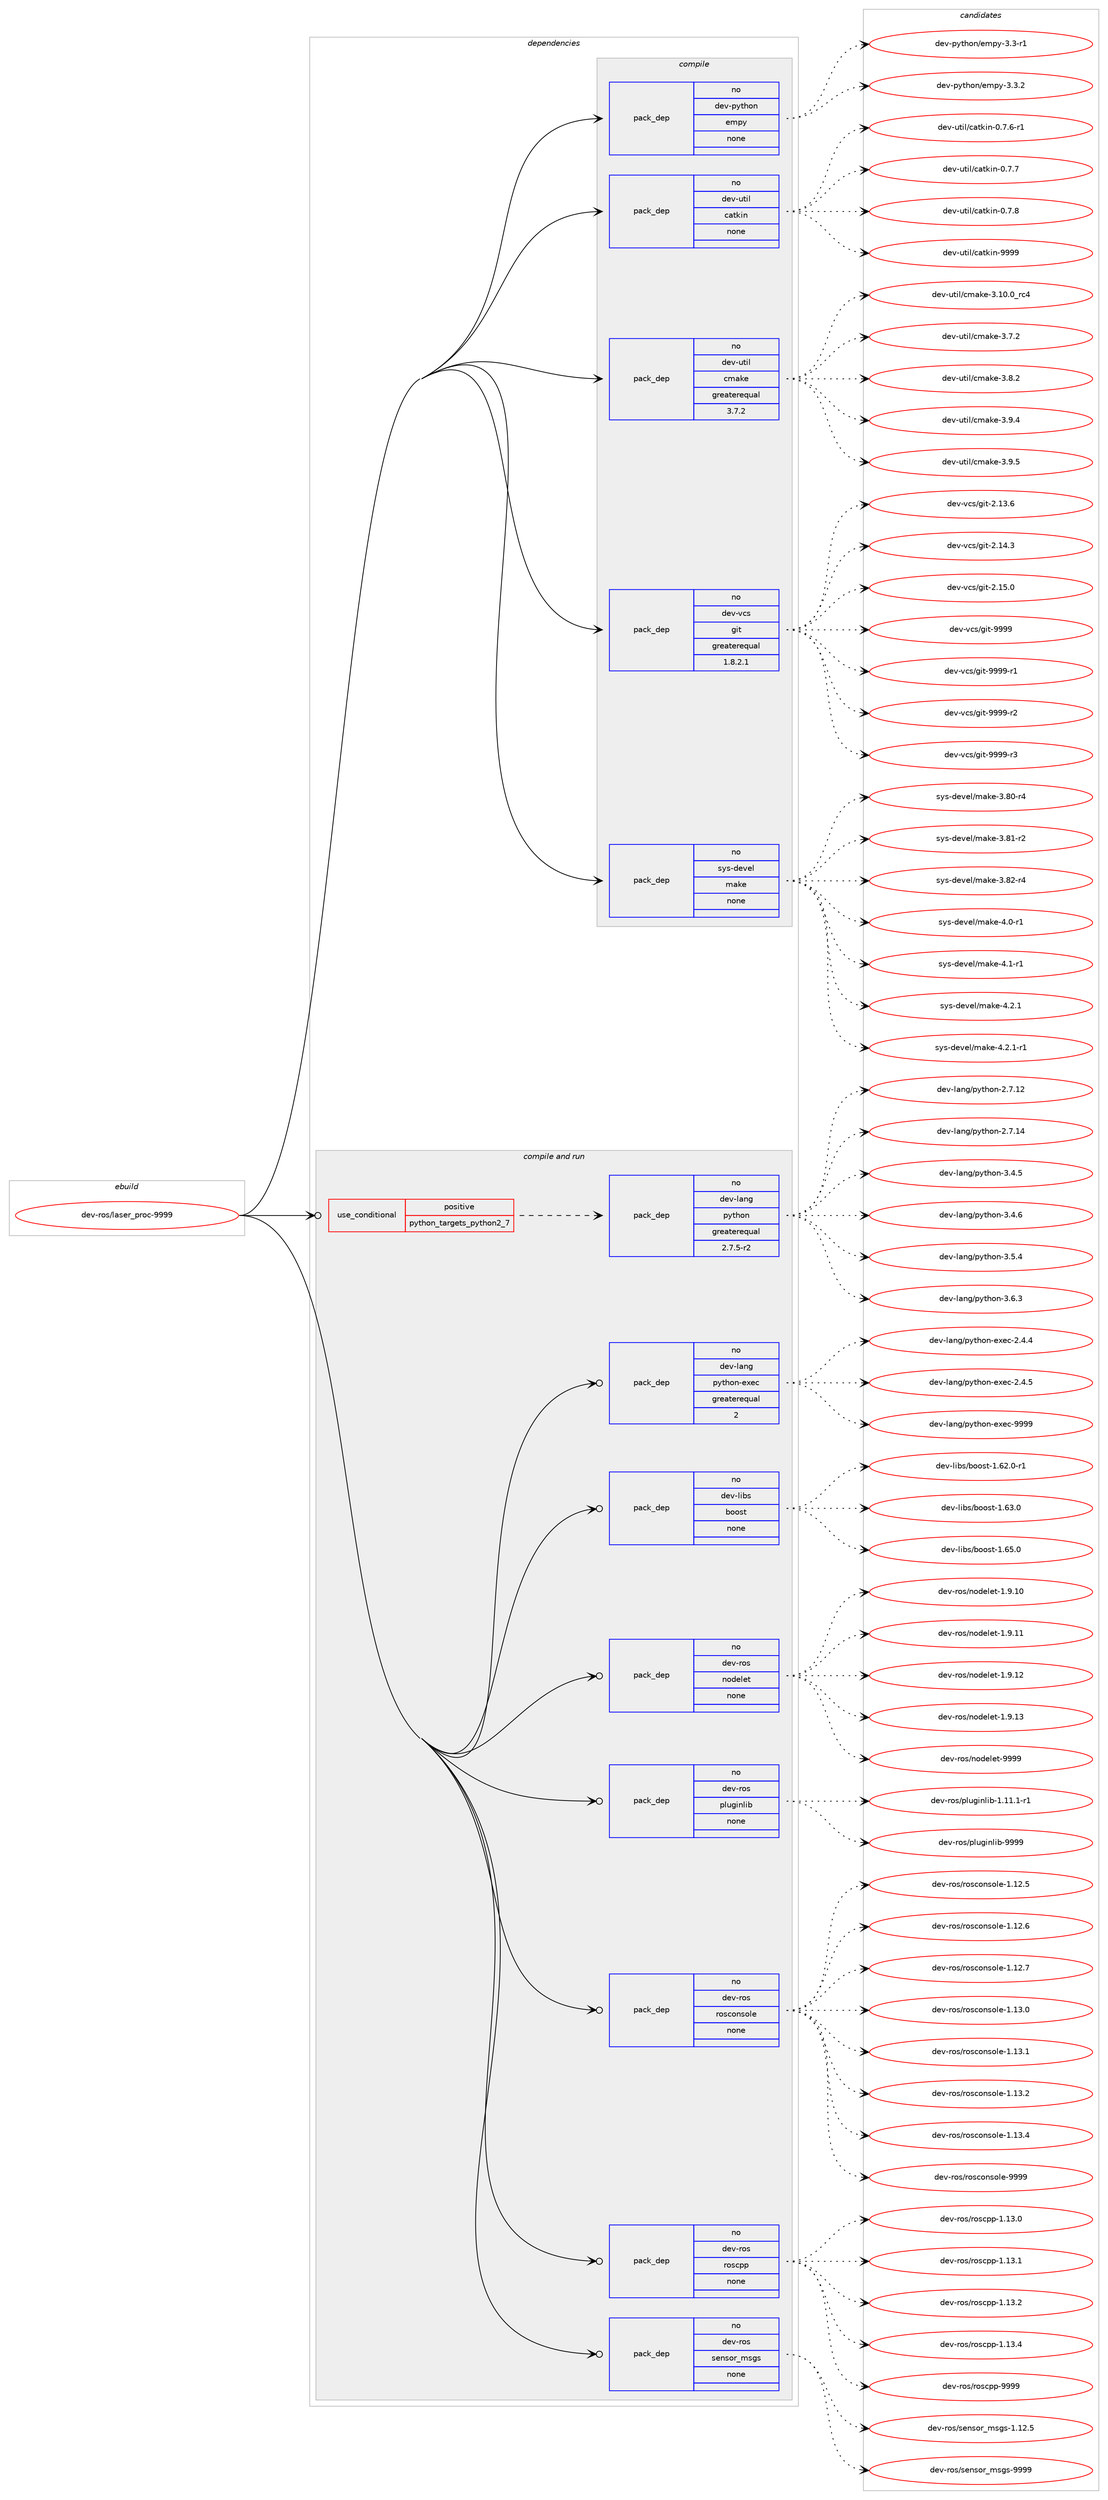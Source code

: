 digraph prolog {

# *************
# Graph options
# *************

newrank=true;
concentrate=true;
compound=true;
graph [rankdir=LR,fontname=Helvetica,fontsize=10,ranksep=1.5];#, ranksep=2.5, nodesep=0.2];
edge  [arrowhead=vee];
node  [fontname=Helvetica,fontsize=10];

# **********
# The ebuild
# **********

subgraph cluster_leftcol {
color=gray;
rank=same;
label=<<i>ebuild</i>>;
id [label="dev-ros/laser_proc-9999", color=red, width=4, href="../dev-ros/laser_proc-9999.svg"];
}

# ****************
# The dependencies
# ****************

subgraph cluster_midcol {
color=gray;
label=<<i>dependencies</i>>;
subgraph cluster_compile {
fillcolor="#eeeeee";
style=filled;
label=<<i>compile</i>>;
subgraph pack154204 {
dependency203878 [label=<<TABLE BORDER="0" CELLBORDER="1" CELLSPACING="0" CELLPADDING="4" WIDTH="220"><TR><TD ROWSPAN="6" CELLPADDING="30">pack_dep</TD></TR><TR><TD WIDTH="110">no</TD></TR><TR><TD>dev-python</TD></TR><TR><TD>empy</TD></TR><TR><TD>none</TD></TR><TR><TD></TD></TR></TABLE>>, shape=none, color=blue];
}
id:e -> dependency203878:w [weight=20,style="solid",arrowhead="vee"];
subgraph pack154205 {
dependency203879 [label=<<TABLE BORDER="0" CELLBORDER="1" CELLSPACING="0" CELLPADDING="4" WIDTH="220"><TR><TD ROWSPAN="6" CELLPADDING="30">pack_dep</TD></TR><TR><TD WIDTH="110">no</TD></TR><TR><TD>dev-util</TD></TR><TR><TD>catkin</TD></TR><TR><TD>none</TD></TR><TR><TD></TD></TR></TABLE>>, shape=none, color=blue];
}
id:e -> dependency203879:w [weight=20,style="solid",arrowhead="vee"];
subgraph pack154206 {
dependency203880 [label=<<TABLE BORDER="0" CELLBORDER="1" CELLSPACING="0" CELLPADDING="4" WIDTH="220"><TR><TD ROWSPAN="6" CELLPADDING="30">pack_dep</TD></TR><TR><TD WIDTH="110">no</TD></TR><TR><TD>dev-util</TD></TR><TR><TD>cmake</TD></TR><TR><TD>greaterequal</TD></TR><TR><TD>3.7.2</TD></TR></TABLE>>, shape=none, color=blue];
}
id:e -> dependency203880:w [weight=20,style="solid",arrowhead="vee"];
subgraph pack154207 {
dependency203881 [label=<<TABLE BORDER="0" CELLBORDER="1" CELLSPACING="0" CELLPADDING="4" WIDTH="220"><TR><TD ROWSPAN="6" CELLPADDING="30">pack_dep</TD></TR><TR><TD WIDTH="110">no</TD></TR><TR><TD>dev-vcs</TD></TR><TR><TD>git</TD></TR><TR><TD>greaterequal</TD></TR><TR><TD>1.8.2.1</TD></TR></TABLE>>, shape=none, color=blue];
}
id:e -> dependency203881:w [weight=20,style="solid",arrowhead="vee"];
subgraph pack154208 {
dependency203882 [label=<<TABLE BORDER="0" CELLBORDER="1" CELLSPACING="0" CELLPADDING="4" WIDTH="220"><TR><TD ROWSPAN="6" CELLPADDING="30">pack_dep</TD></TR><TR><TD WIDTH="110">no</TD></TR><TR><TD>sys-devel</TD></TR><TR><TD>make</TD></TR><TR><TD>none</TD></TR><TR><TD></TD></TR></TABLE>>, shape=none, color=blue];
}
id:e -> dependency203882:w [weight=20,style="solid",arrowhead="vee"];
}
subgraph cluster_compileandrun {
fillcolor="#eeeeee";
style=filled;
label=<<i>compile and run</i>>;
subgraph cond45687 {
dependency203883 [label=<<TABLE BORDER="0" CELLBORDER="1" CELLSPACING="0" CELLPADDING="4"><TR><TD ROWSPAN="3" CELLPADDING="10">use_conditional</TD></TR><TR><TD>positive</TD></TR><TR><TD>python_targets_python2_7</TD></TR></TABLE>>, shape=none, color=red];
subgraph pack154209 {
dependency203884 [label=<<TABLE BORDER="0" CELLBORDER="1" CELLSPACING="0" CELLPADDING="4" WIDTH="220"><TR><TD ROWSPAN="6" CELLPADDING="30">pack_dep</TD></TR><TR><TD WIDTH="110">no</TD></TR><TR><TD>dev-lang</TD></TR><TR><TD>python</TD></TR><TR><TD>greaterequal</TD></TR><TR><TD>2.7.5-r2</TD></TR></TABLE>>, shape=none, color=blue];
}
dependency203883:e -> dependency203884:w [weight=20,style="dashed",arrowhead="vee"];
}
id:e -> dependency203883:w [weight=20,style="solid",arrowhead="odotvee"];
subgraph pack154210 {
dependency203885 [label=<<TABLE BORDER="0" CELLBORDER="1" CELLSPACING="0" CELLPADDING="4" WIDTH="220"><TR><TD ROWSPAN="6" CELLPADDING="30">pack_dep</TD></TR><TR><TD WIDTH="110">no</TD></TR><TR><TD>dev-lang</TD></TR><TR><TD>python-exec</TD></TR><TR><TD>greaterequal</TD></TR><TR><TD>2</TD></TR></TABLE>>, shape=none, color=blue];
}
id:e -> dependency203885:w [weight=20,style="solid",arrowhead="odotvee"];
subgraph pack154211 {
dependency203886 [label=<<TABLE BORDER="0" CELLBORDER="1" CELLSPACING="0" CELLPADDING="4" WIDTH="220"><TR><TD ROWSPAN="6" CELLPADDING="30">pack_dep</TD></TR><TR><TD WIDTH="110">no</TD></TR><TR><TD>dev-libs</TD></TR><TR><TD>boost</TD></TR><TR><TD>none</TD></TR><TR><TD></TD></TR></TABLE>>, shape=none, color=blue];
}
id:e -> dependency203886:w [weight=20,style="solid",arrowhead="odotvee"];
subgraph pack154212 {
dependency203887 [label=<<TABLE BORDER="0" CELLBORDER="1" CELLSPACING="0" CELLPADDING="4" WIDTH="220"><TR><TD ROWSPAN="6" CELLPADDING="30">pack_dep</TD></TR><TR><TD WIDTH="110">no</TD></TR><TR><TD>dev-ros</TD></TR><TR><TD>nodelet</TD></TR><TR><TD>none</TD></TR><TR><TD></TD></TR></TABLE>>, shape=none, color=blue];
}
id:e -> dependency203887:w [weight=20,style="solid",arrowhead="odotvee"];
subgraph pack154213 {
dependency203888 [label=<<TABLE BORDER="0" CELLBORDER="1" CELLSPACING="0" CELLPADDING="4" WIDTH="220"><TR><TD ROWSPAN="6" CELLPADDING="30">pack_dep</TD></TR><TR><TD WIDTH="110">no</TD></TR><TR><TD>dev-ros</TD></TR><TR><TD>pluginlib</TD></TR><TR><TD>none</TD></TR><TR><TD></TD></TR></TABLE>>, shape=none, color=blue];
}
id:e -> dependency203888:w [weight=20,style="solid",arrowhead="odotvee"];
subgraph pack154214 {
dependency203889 [label=<<TABLE BORDER="0" CELLBORDER="1" CELLSPACING="0" CELLPADDING="4" WIDTH="220"><TR><TD ROWSPAN="6" CELLPADDING="30">pack_dep</TD></TR><TR><TD WIDTH="110">no</TD></TR><TR><TD>dev-ros</TD></TR><TR><TD>rosconsole</TD></TR><TR><TD>none</TD></TR><TR><TD></TD></TR></TABLE>>, shape=none, color=blue];
}
id:e -> dependency203889:w [weight=20,style="solid",arrowhead="odotvee"];
subgraph pack154215 {
dependency203890 [label=<<TABLE BORDER="0" CELLBORDER="1" CELLSPACING="0" CELLPADDING="4" WIDTH="220"><TR><TD ROWSPAN="6" CELLPADDING="30">pack_dep</TD></TR><TR><TD WIDTH="110">no</TD></TR><TR><TD>dev-ros</TD></TR><TR><TD>roscpp</TD></TR><TR><TD>none</TD></TR><TR><TD></TD></TR></TABLE>>, shape=none, color=blue];
}
id:e -> dependency203890:w [weight=20,style="solid",arrowhead="odotvee"];
subgraph pack154216 {
dependency203891 [label=<<TABLE BORDER="0" CELLBORDER="1" CELLSPACING="0" CELLPADDING="4" WIDTH="220"><TR><TD ROWSPAN="6" CELLPADDING="30">pack_dep</TD></TR><TR><TD WIDTH="110">no</TD></TR><TR><TD>dev-ros</TD></TR><TR><TD>sensor_msgs</TD></TR><TR><TD>none</TD></TR><TR><TD></TD></TR></TABLE>>, shape=none, color=blue];
}
id:e -> dependency203891:w [weight=20,style="solid",arrowhead="odotvee"];
}
subgraph cluster_run {
fillcolor="#eeeeee";
style=filled;
label=<<i>run</i>>;
}
}

# **************
# The candidates
# **************

subgraph cluster_choices {
rank=same;
color=gray;
label=<<i>candidates</i>>;

subgraph choice154204 {
color=black;
nodesep=1;
choice1001011184511212111610411111047101109112121455146514511449 [label="dev-python/empy-3.3-r1", color=red, width=4,href="../dev-python/empy-3.3-r1.svg"];
choice1001011184511212111610411111047101109112121455146514650 [label="dev-python/empy-3.3.2", color=red, width=4,href="../dev-python/empy-3.3.2.svg"];
dependency203878:e -> choice1001011184511212111610411111047101109112121455146514511449:w [style=dotted,weight="100"];
dependency203878:e -> choice1001011184511212111610411111047101109112121455146514650:w [style=dotted,weight="100"];
}
subgraph choice154205 {
color=black;
nodesep=1;
choice100101118451171161051084799971161071051104548465546544511449 [label="dev-util/catkin-0.7.6-r1", color=red, width=4,href="../dev-util/catkin-0.7.6-r1.svg"];
choice10010111845117116105108479997116107105110454846554655 [label="dev-util/catkin-0.7.7", color=red, width=4,href="../dev-util/catkin-0.7.7.svg"];
choice10010111845117116105108479997116107105110454846554656 [label="dev-util/catkin-0.7.8", color=red, width=4,href="../dev-util/catkin-0.7.8.svg"];
choice100101118451171161051084799971161071051104557575757 [label="dev-util/catkin-9999", color=red, width=4,href="../dev-util/catkin-9999.svg"];
dependency203879:e -> choice100101118451171161051084799971161071051104548465546544511449:w [style=dotted,weight="100"];
dependency203879:e -> choice10010111845117116105108479997116107105110454846554655:w [style=dotted,weight="100"];
dependency203879:e -> choice10010111845117116105108479997116107105110454846554656:w [style=dotted,weight="100"];
dependency203879:e -> choice100101118451171161051084799971161071051104557575757:w [style=dotted,weight="100"];
}
subgraph choice154206 {
color=black;
nodesep=1;
choice1001011184511711610510847991099710710145514649484648951149952 [label="dev-util/cmake-3.10.0_rc4", color=red, width=4,href="../dev-util/cmake-3.10.0_rc4.svg"];
choice10010111845117116105108479910997107101455146554650 [label="dev-util/cmake-3.7.2", color=red, width=4,href="../dev-util/cmake-3.7.2.svg"];
choice10010111845117116105108479910997107101455146564650 [label="dev-util/cmake-3.8.2", color=red, width=4,href="../dev-util/cmake-3.8.2.svg"];
choice10010111845117116105108479910997107101455146574652 [label="dev-util/cmake-3.9.4", color=red, width=4,href="../dev-util/cmake-3.9.4.svg"];
choice10010111845117116105108479910997107101455146574653 [label="dev-util/cmake-3.9.5", color=red, width=4,href="../dev-util/cmake-3.9.5.svg"];
dependency203880:e -> choice1001011184511711610510847991099710710145514649484648951149952:w [style=dotted,weight="100"];
dependency203880:e -> choice10010111845117116105108479910997107101455146554650:w [style=dotted,weight="100"];
dependency203880:e -> choice10010111845117116105108479910997107101455146564650:w [style=dotted,weight="100"];
dependency203880:e -> choice10010111845117116105108479910997107101455146574652:w [style=dotted,weight="100"];
dependency203880:e -> choice10010111845117116105108479910997107101455146574653:w [style=dotted,weight="100"];
}
subgraph choice154207 {
color=black;
nodesep=1;
choice10010111845118991154710310511645504649514654 [label="dev-vcs/git-2.13.6", color=red, width=4,href="../dev-vcs/git-2.13.6.svg"];
choice10010111845118991154710310511645504649524651 [label="dev-vcs/git-2.14.3", color=red, width=4,href="../dev-vcs/git-2.14.3.svg"];
choice10010111845118991154710310511645504649534648 [label="dev-vcs/git-2.15.0", color=red, width=4,href="../dev-vcs/git-2.15.0.svg"];
choice1001011184511899115471031051164557575757 [label="dev-vcs/git-9999", color=red, width=4,href="../dev-vcs/git-9999.svg"];
choice10010111845118991154710310511645575757574511449 [label="dev-vcs/git-9999-r1", color=red, width=4,href="../dev-vcs/git-9999-r1.svg"];
choice10010111845118991154710310511645575757574511450 [label="dev-vcs/git-9999-r2", color=red, width=4,href="../dev-vcs/git-9999-r2.svg"];
choice10010111845118991154710310511645575757574511451 [label="dev-vcs/git-9999-r3", color=red, width=4,href="../dev-vcs/git-9999-r3.svg"];
dependency203881:e -> choice10010111845118991154710310511645504649514654:w [style=dotted,weight="100"];
dependency203881:e -> choice10010111845118991154710310511645504649524651:w [style=dotted,weight="100"];
dependency203881:e -> choice10010111845118991154710310511645504649534648:w [style=dotted,weight="100"];
dependency203881:e -> choice1001011184511899115471031051164557575757:w [style=dotted,weight="100"];
dependency203881:e -> choice10010111845118991154710310511645575757574511449:w [style=dotted,weight="100"];
dependency203881:e -> choice10010111845118991154710310511645575757574511450:w [style=dotted,weight="100"];
dependency203881:e -> choice10010111845118991154710310511645575757574511451:w [style=dotted,weight="100"];
}
subgraph choice154208 {
color=black;
nodesep=1;
choice11512111545100101118101108471099710710145514656484511452 [label="sys-devel/make-3.80-r4", color=red, width=4,href="../sys-devel/make-3.80-r4.svg"];
choice11512111545100101118101108471099710710145514656494511450 [label="sys-devel/make-3.81-r2", color=red, width=4,href="../sys-devel/make-3.81-r2.svg"];
choice11512111545100101118101108471099710710145514656504511452 [label="sys-devel/make-3.82-r4", color=red, width=4,href="../sys-devel/make-3.82-r4.svg"];
choice115121115451001011181011084710997107101455246484511449 [label="sys-devel/make-4.0-r1", color=red, width=4,href="../sys-devel/make-4.0-r1.svg"];
choice115121115451001011181011084710997107101455246494511449 [label="sys-devel/make-4.1-r1", color=red, width=4,href="../sys-devel/make-4.1-r1.svg"];
choice115121115451001011181011084710997107101455246504649 [label="sys-devel/make-4.2.1", color=red, width=4,href="../sys-devel/make-4.2.1.svg"];
choice1151211154510010111810110847109971071014552465046494511449 [label="sys-devel/make-4.2.1-r1", color=red, width=4,href="../sys-devel/make-4.2.1-r1.svg"];
dependency203882:e -> choice11512111545100101118101108471099710710145514656484511452:w [style=dotted,weight="100"];
dependency203882:e -> choice11512111545100101118101108471099710710145514656494511450:w [style=dotted,weight="100"];
dependency203882:e -> choice11512111545100101118101108471099710710145514656504511452:w [style=dotted,weight="100"];
dependency203882:e -> choice115121115451001011181011084710997107101455246484511449:w [style=dotted,weight="100"];
dependency203882:e -> choice115121115451001011181011084710997107101455246494511449:w [style=dotted,weight="100"];
dependency203882:e -> choice115121115451001011181011084710997107101455246504649:w [style=dotted,weight="100"];
dependency203882:e -> choice1151211154510010111810110847109971071014552465046494511449:w [style=dotted,weight="100"];
}
subgraph choice154209 {
color=black;
nodesep=1;
choice10010111845108971101034711212111610411111045504655464950 [label="dev-lang/python-2.7.12", color=red, width=4,href="../dev-lang/python-2.7.12.svg"];
choice10010111845108971101034711212111610411111045504655464952 [label="dev-lang/python-2.7.14", color=red, width=4,href="../dev-lang/python-2.7.14.svg"];
choice100101118451089711010347112121116104111110455146524653 [label="dev-lang/python-3.4.5", color=red, width=4,href="../dev-lang/python-3.4.5.svg"];
choice100101118451089711010347112121116104111110455146524654 [label="dev-lang/python-3.4.6", color=red, width=4,href="../dev-lang/python-3.4.6.svg"];
choice100101118451089711010347112121116104111110455146534652 [label="dev-lang/python-3.5.4", color=red, width=4,href="../dev-lang/python-3.5.4.svg"];
choice100101118451089711010347112121116104111110455146544651 [label="dev-lang/python-3.6.3", color=red, width=4,href="../dev-lang/python-3.6.3.svg"];
dependency203884:e -> choice10010111845108971101034711212111610411111045504655464950:w [style=dotted,weight="100"];
dependency203884:e -> choice10010111845108971101034711212111610411111045504655464952:w [style=dotted,weight="100"];
dependency203884:e -> choice100101118451089711010347112121116104111110455146524653:w [style=dotted,weight="100"];
dependency203884:e -> choice100101118451089711010347112121116104111110455146524654:w [style=dotted,weight="100"];
dependency203884:e -> choice100101118451089711010347112121116104111110455146534652:w [style=dotted,weight="100"];
dependency203884:e -> choice100101118451089711010347112121116104111110455146544651:w [style=dotted,weight="100"];
}
subgraph choice154210 {
color=black;
nodesep=1;
choice1001011184510897110103471121211161041111104510112010199455046524652 [label="dev-lang/python-exec-2.4.4", color=red, width=4,href="../dev-lang/python-exec-2.4.4.svg"];
choice1001011184510897110103471121211161041111104510112010199455046524653 [label="dev-lang/python-exec-2.4.5", color=red, width=4,href="../dev-lang/python-exec-2.4.5.svg"];
choice10010111845108971101034711212111610411111045101120101994557575757 [label="dev-lang/python-exec-9999", color=red, width=4,href="../dev-lang/python-exec-9999.svg"];
dependency203885:e -> choice1001011184510897110103471121211161041111104510112010199455046524652:w [style=dotted,weight="100"];
dependency203885:e -> choice1001011184510897110103471121211161041111104510112010199455046524653:w [style=dotted,weight="100"];
dependency203885:e -> choice10010111845108971101034711212111610411111045101120101994557575757:w [style=dotted,weight="100"];
}
subgraph choice154211 {
color=black;
nodesep=1;
choice10010111845108105981154798111111115116454946545046484511449 [label="dev-libs/boost-1.62.0-r1", color=red, width=4,href="../dev-libs/boost-1.62.0-r1.svg"];
choice1001011184510810598115479811111111511645494654514648 [label="dev-libs/boost-1.63.0", color=red, width=4,href="../dev-libs/boost-1.63.0.svg"];
choice1001011184510810598115479811111111511645494654534648 [label="dev-libs/boost-1.65.0", color=red, width=4,href="../dev-libs/boost-1.65.0.svg"];
dependency203886:e -> choice10010111845108105981154798111111115116454946545046484511449:w [style=dotted,weight="100"];
dependency203886:e -> choice1001011184510810598115479811111111511645494654514648:w [style=dotted,weight="100"];
dependency203886:e -> choice1001011184510810598115479811111111511645494654534648:w [style=dotted,weight="100"];
}
subgraph choice154212 {
color=black;
nodesep=1;
choice100101118451141111154711011110010110810111645494657464948 [label="dev-ros/nodelet-1.9.10", color=red, width=4,href="../dev-ros/nodelet-1.9.10.svg"];
choice100101118451141111154711011110010110810111645494657464949 [label="dev-ros/nodelet-1.9.11", color=red, width=4,href="../dev-ros/nodelet-1.9.11.svg"];
choice100101118451141111154711011110010110810111645494657464950 [label="dev-ros/nodelet-1.9.12", color=red, width=4,href="../dev-ros/nodelet-1.9.12.svg"];
choice100101118451141111154711011110010110810111645494657464951 [label="dev-ros/nodelet-1.9.13", color=red, width=4,href="../dev-ros/nodelet-1.9.13.svg"];
choice10010111845114111115471101111001011081011164557575757 [label="dev-ros/nodelet-9999", color=red, width=4,href="../dev-ros/nodelet-9999.svg"];
dependency203887:e -> choice100101118451141111154711011110010110810111645494657464948:w [style=dotted,weight="100"];
dependency203887:e -> choice100101118451141111154711011110010110810111645494657464949:w [style=dotted,weight="100"];
dependency203887:e -> choice100101118451141111154711011110010110810111645494657464950:w [style=dotted,weight="100"];
dependency203887:e -> choice100101118451141111154711011110010110810111645494657464951:w [style=dotted,weight="100"];
dependency203887:e -> choice10010111845114111115471101111001011081011164557575757:w [style=dotted,weight="100"];
}
subgraph choice154213 {
color=black;
nodesep=1;
choice100101118451141111154711210811710310511010810598454946494946494511449 [label="dev-ros/pluginlib-1.11.1-r1", color=red, width=4,href="../dev-ros/pluginlib-1.11.1-r1.svg"];
choice1001011184511411111547112108117103105110108105984557575757 [label="dev-ros/pluginlib-9999", color=red, width=4,href="../dev-ros/pluginlib-9999.svg"];
dependency203888:e -> choice100101118451141111154711210811710310511010810598454946494946494511449:w [style=dotted,weight="100"];
dependency203888:e -> choice1001011184511411111547112108117103105110108105984557575757:w [style=dotted,weight="100"];
}
subgraph choice154214 {
color=black;
nodesep=1;
choice10010111845114111115471141111159911111011511110810145494649504653 [label="dev-ros/rosconsole-1.12.5", color=red, width=4,href="../dev-ros/rosconsole-1.12.5.svg"];
choice10010111845114111115471141111159911111011511110810145494649504654 [label="dev-ros/rosconsole-1.12.6", color=red, width=4,href="../dev-ros/rosconsole-1.12.6.svg"];
choice10010111845114111115471141111159911111011511110810145494649504655 [label="dev-ros/rosconsole-1.12.7", color=red, width=4,href="../dev-ros/rosconsole-1.12.7.svg"];
choice10010111845114111115471141111159911111011511110810145494649514648 [label="dev-ros/rosconsole-1.13.0", color=red, width=4,href="../dev-ros/rosconsole-1.13.0.svg"];
choice10010111845114111115471141111159911111011511110810145494649514649 [label="dev-ros/rosconsole-1.13.1", color=red, width=4,href="../dev-ros/rosconsole-1.13.1.svg"];
choice10010111845114111115471141111159911111011511110810145494649514650 [label="dev-ros/rosconsole-1.13.2", color=red, width=4,href="../dev-ros/rosconsole-1.13.2.svg"];
choice10010111845114111115471141111159911111011511110810145494649514652 [label="dev-ros/rosconsole-1.13.4", color=red, width=4,href="../dev-ros/rosconsole-1.13.4.svg"];
choice1001011184511411111547114111115991111101151111081014557575757 [label="dev-ros/rosconsole-9999", color=red, width=4,href="../dev-ros/rosconsole-9999.svg"];
dependency203889:e -> choice10010111845114111115471141111159911111011511110810145494649504653:w [style=dotted,weight="100"];
dependency203889:e -> choice10010111845114111115471141111159911111011511110810145494649504654:w [style=dotted,weight="100"];
dependency203889:e -> choice10010111845114111115471141111159911111011511110810145494649504655:w [style=dotted,weight="100"];
dependency203889:e -> choice10010111845114111115471141111159911111011511110810145494649514648:w [style=dotted,weight="100"];
dependency203889:e -> choice10010111845114111115471141111159911111011511110810145494649514649:w [style=dotted,weight="100"];
dependency203889:e -> choice10010111845114111115471141111159911111011511110810145494649514650:w [style=dotted,weight="100"];
dependency203889:e -> choice10010111845114111115471141111159911111011511110810145494649514652:w [style=dotted,weight="100"];
dependency203889:e -> choice1001011184511411111547114111115991111101151111081014557575757:w [style=dotted,weight="100"];
}
subgraph choice154215 {
color=black;
nodesep=1;
choice10010111845114111115471141111159911211245494649514648 [label="dev-ros/roscpp-1.13.0", color=red, width=4,href="../dev-ros/roscpp-1.13.0.svg"];
choice10010111845114111115471141111159911211245494649514649 [label="dev-ros/roscpp-1.13.1", color=red, width=4,href="../dev-ros/roscpp-1.13.1.svg"];
choice10010111845114111115471141111159911211245494649514650 [label="dev-ros/roscpp-1.13.2", color=red, width=4,href="../dev-ros/roscpp-1.13.2.svg"];
choice10010111845114111115471141111159911211245494649514652 [label="dev-ros/roscpp-1.13.4", color=red, width=4,href="../dev-ros/roscpp-1.13.4.svg"];
choice1001011184511411111547114111115991121124557575757 [label="dev-ros/roscpp-9999", color=red, width=4,href="../dev-ros/roscpp-9999.svg"];
dependency203890:e -> choice10010111845114111115471141111159911211245494649514648:w [style=dotted,weight="100"];
dependency203890:e -> choice10010111845114111115471141111159911211245494649514649:w [style=dotted,weight="100"];
dependency203890:e -> choice10010111845114111115471141111159911211245494649514650:w [style=dotted,weight="100"];
dependency203890:e -> choice10010111845114111115471141111159911211245494649514652:w [style=dotted,weight="100"];
dependency203890:e -> choice1001011184511411111547114111115991121124557575757:w [style=dotted,weight="100"];
}
subgraph choice154216 {
color=black;
nodesep=1;
choice10010111845114111115471151011101151111149510911510311545494649504653 [label="dev-ros/sensor_msgs-1.12.5", color=red, width=4,href="../dev-ros/sensor_msgs-1.12.5.svg"];
choice1001011184511411111547115101110115111114951091151031154557575757 [label="dev-ros/sensor_msgs-9999", color=red, width=4,href="../dev-ros/sensor_msgs-9999.svg"];
dependency203891:e -> choice10010111845114111115471151011101151111149510911510311545494649504653:w [style=dotted,weight="100"];
dependency203891:e -> choice1001011184511411111547115101110115111114951091151031154557575757:w [style=dotted,weight="100"];
}
}

}
